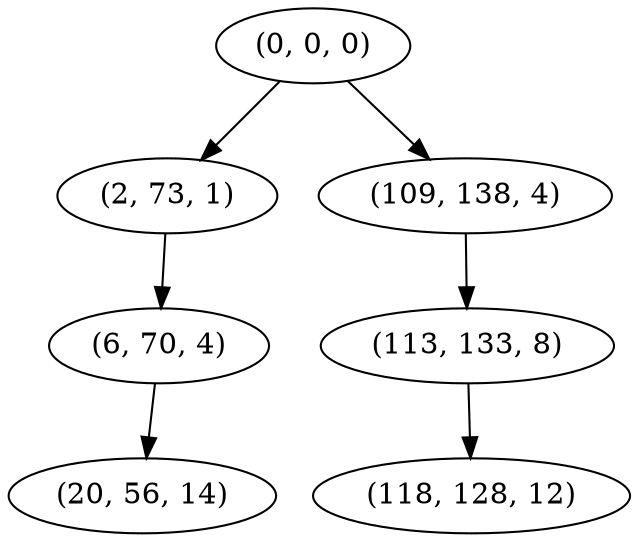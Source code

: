 digraph tree {
    "(0, 0, 0)";
    "(2, 73, 1)";
    "(6, 70, 4)";
    "(20, 56, 14)";
    "(109, 138, 4)";
    "(113, 133, 8)";
    "(118, 128, 12)";
    "(0, 0, 0)" -> "(2, 73, 1)";
    "(0, 0, 0)" -> "(109, 138, 4)";
    "(2, 73, 1)" -> "(6, 70, 4)";
    "(6, 70, 4)" -> "(20, 56, 14)";
    "(109, 138, 4)" -> "(113, 133, 8)";
    "(113, 133, 8)" -> "(118, 128, 12)";
}
